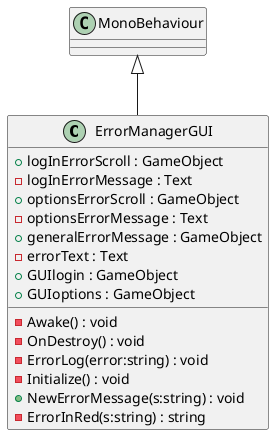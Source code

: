 @startuml
class ErrorManagerGUI {
    + logInErrorScroll : GameObject
    - logInErrorMessage : Text
    + optionsErrorScroll : GameObject
    - optionsErrorMessage : Text
    + generalErrorMessage : GameObject
    - errorText : Text
    + GUIlogin : GameObject
    + GUIoptions : GameObject
    - Awake() : void
    - OnDestroy() : void
    - ErrorLog(error:string) : void
    - Initialize() : void
    + NewErrorMessage(s:string) : void
    - ErrorInRed(s:string) : string
}
MonoBehaviour <|-- ErrorManagerGUI
@enduml
